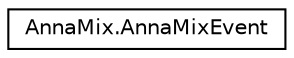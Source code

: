 digraph "Graphical Class Hierarchy"
{
 // LATEX_PDF_SIZE
  edge [fontname="Helvetica",fontsize="10",labelfontname="Helvetica",labelfontsize="10"];
  node [fontname="Helvetica",fontsize="10",shape=record];
  rankdir="LR";
  Node0 [label="AnnaMix.AnnaMixEvent",height=0.2,width=0.4,color="black", fillcolor="white", style="filled",URL="$classAnnaMix_1_1AnnaMixEvent.html",tooltip=" "];
}
